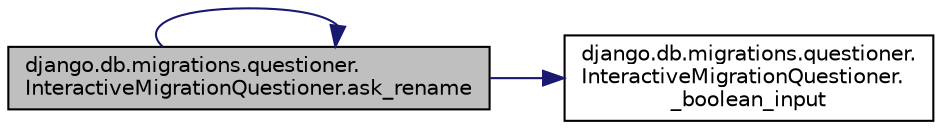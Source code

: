 digraph "django.db.migrations.questioner.InteractiveMigrationQuestioner.ask_rename"
{
 // LATEX_PDF_SIZE
  edge [fontname="Helvetica",fontsize="10",labelfontname="Helvetica",labelfontsize="10"];
  node [fontname="Helvetica",fontsize="10",shape=record];
  rankdir="LR";
  Node1 [label="django.db.migrations.questioner.\lInteractiveMigrationQuestioner.ask_rename",height=0.2,width=0.4,color="black", fillcolor="grey75", style="filled", fontcolor="black",tooltip=" "];
  Node1 -> Node2 [color="midnightblue",fontsize="10",style="solid",fontname="Helvetica"];
  Node2 [label="django.db.migrations.questioner.\lInteractiveMigrationQuestioner.\l_boolean_input",height=0.2,width=0.4,color="black", fillcolor="white", style="filled",URL="$d3/d40/classdjango_1_1db_1_1migrations_1_1questioner_1_1_interactive_migration_questioner.html#a530c7fd6940043502db432427654c94a",tooltip=" "];
  Node1 -> Node1 [color="midnightblue",fontsize="10",style="solid",fontname="Helvetica"];
}
